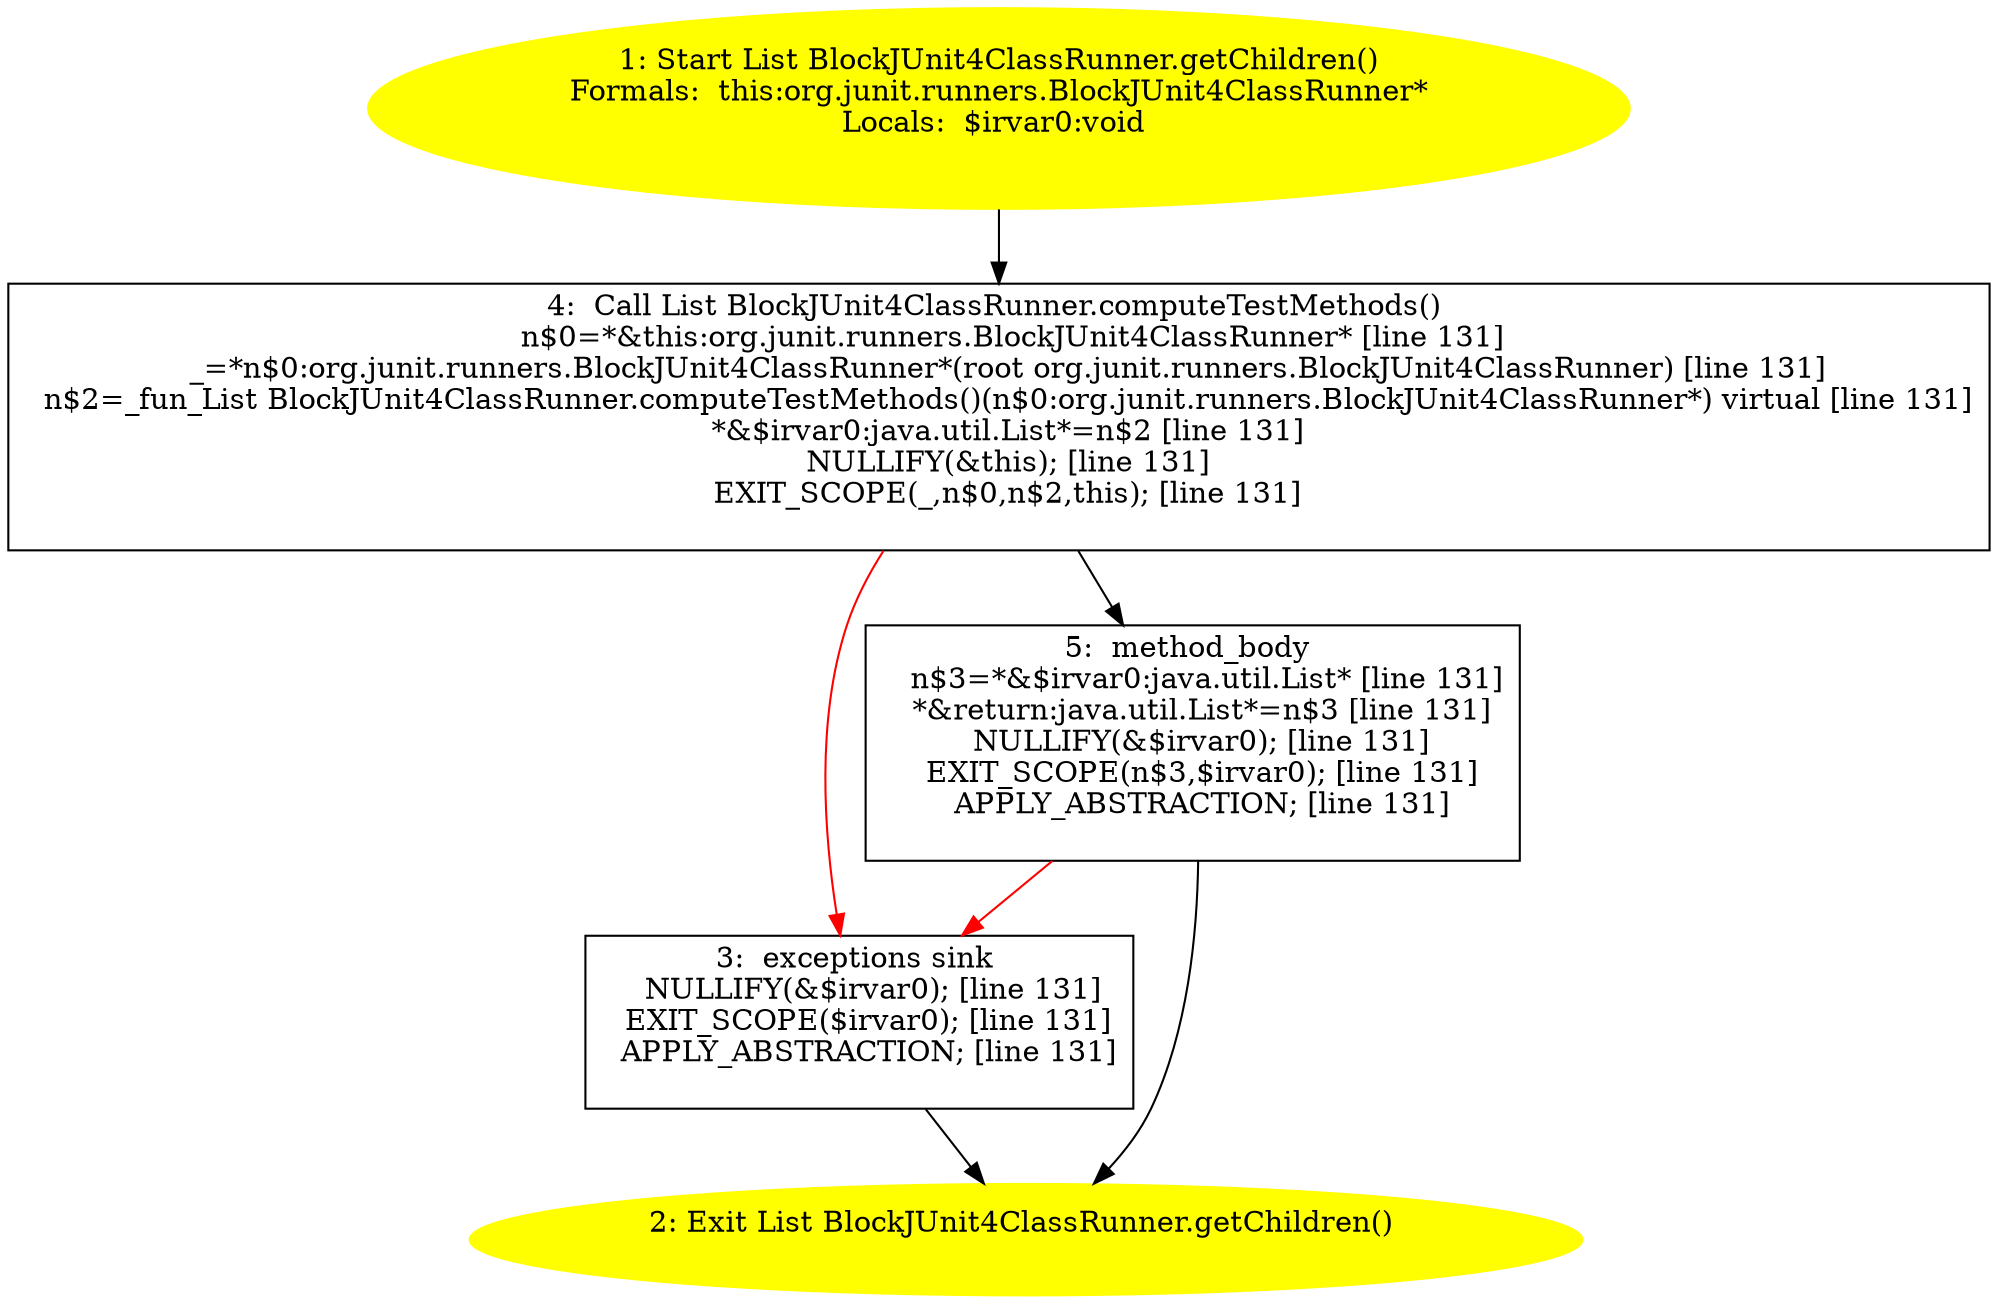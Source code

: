 /* @generated */
digraph cfg {
"org.junit.runners.BlockJUnit4ClassRunner.getChildren():java.util.List.93d61d82c5f122ac42c8a04d0a2a1d4d_1" [label="1: Start List BlockJUnit4ClassRunner.getChildren()\nFormals:  this:org.junit.runners.BlockJUnit4ClassRunner*\nLocals:  $irvar0:void \n  " color=yellow style=filled]
	

	 "org.junit.runners.BlockJUnit4ClassRunner.getChildren():java.util.List.93d61d82c5f122ac42c8a04d0a2a1d4d_1" -> "org.junit.runners.BlockJUnit4ClassRunner.getChildren():java.util.List.93d61d82c5f122ac42c8a04d0a2a1d4d_4" ;
"org.junit.runners.BlockJUnit4ClassRunner.getChildren():java.util.List.93d61d82c5f122ac42c8a04d0a2a1d4d_2" [label="2: Exit List BlockJUnit4ClassRunner.getChildren() \n  " color=yellow style=filled]
	

"org.junit.runners.BlockJUnit4ClassRunner.getChildren():java.util.List.93d61d82c5f122ac42c8a04d0a2a1d4d_3" [label="3:  exceptions sink \n   NULLIFY(&$irvar0); [line 131]\n  EXIT_SCOPE($irvar0); [line 131]\n  APPLY_ABSTRACTION; [line 131]\n " shape="box"]
	

	 "org.junit.runners.BlockJUnit4ClassRunner.getChildren():java.util.List.93d61d82c5f122ac42c8a04d0a2a1d4d_3" -> "org.junit.runners.BlockJUnit4ClassRunner.getChildren():java.util.List.93d61d82c5f122ac42c8a04d0a2a1d4d_2" ;
"org.junit.runners.BlockJUnit4ClassRunner.getChildren():java.util.List.93d61d82c5f122ac42c8a04d0a2a1d4d_4" [label="4:  Call List BlockJUnit4ClassRunner.computeTestMethods() \n   n$0=*&this:org.junit.runners.BlockJUnit4ClassRunner* [line 131]\n  _=*n$0:org.junit.runners.BlockJUnit4ClassRunner*(root org.junit.runners.BlockJUnit4ClassRunner) [line 131]\n  n$2=_fun_List BlockJUnit4ClassRunner.computeTestMethods()(n$0:org.junit.runners.BlockJUnit4ClassRunner*) virtual [line 131]\n  *&$irvar0:java.util.List*=n$2 [line 131]\n  NULLIFY(&this); [line 131]\n  EXIT_SCOPE(_,n$0,n$2,this); [line 131]\n " shape="box"]
	

	 "org.junit.runners.BlockJUnit4ClassRunner.getChildren():java.util.List.93d61d82c5f122ac42c8a04d0a2a1d4d_4" -> "org.junit.runners.BlockJUnit4ClassRunner.getChildren():java.util.List.93d61d82c5f122ac42c8a04d0a2a1d4d_5" ;
	 "org.junit.runners.BlockJUnit4ClassRunner.getChildren():java.util.List.93d61d82c5f122ac42c8a04d0a2a1d4d_4" -> "org.junit.runners.BlockJUnit4ClassRunner.getChildren():java.util.List.93d61d82c5f122ac42c8a04d0a2a1d4d_3" [color="red" ];
"org.junit.runners.BlockJUnit4ClassRunner.getChildren():java.util.List.93d61d82c5f122ac42c8a04d0a2a1d4d_5" [label="5:  method_body \n   n$3=*&$irvar0:java.util.List* [line 131]\n  *&return:java.util.List*=n$3 [line 131]\n  NULLIFY(&$irvar0); [line 131]\n  EXIT_SCOPE(n$3,$irvar0); [line 131]\n  APPLY_ABSTRACTION; [line 131]\n " shape="box"]
	

	 "org.junit.runners.BlockJUnit4ClassRunner.getChildren():java.util.List.93d61d82c5f122ac42c8a04d0a2a1d4d_5" -> "org.junit.runners.BlockJUnit4ClassRunner.getChildren():java.util.List.93d61d82c5f122ac42c8a04d0a2a1d4d_2" ;
	 "org.junit.runners.BlockJUnit4ClassRunner.getChildren():java.util.List.93d61d82c5f122ac42c8a04d0a2a1d4d_5" -> "org.junit.runners.BlockJUnit4ClassRunner.getChildren():java.util.List.93d61d82c5f122ac42c8a04d0a2a1d4d_3" [color="red" ];
}
